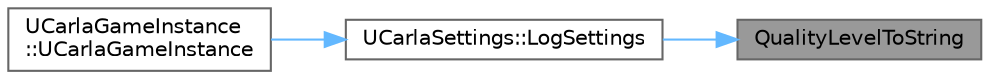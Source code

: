 digraph "QualityLevelToString"
{
 // INTERACTIVE_SVG=YES
 // LATEX_PDF_SIZE
  bgcolor="transparent";
  edge [fontname=Helvetica,fontsize=10,labelfontname=Helvetica,labelfontsize=10];
  node [fontname=Helvetica,fontsize=10,shape=box,height=0.2,width=0.4];
  rankdir="RL";
  Node1 [id="Node000001",label="QualityLevelToString",height=0.2,width=0.4,color="gray40", fillcolor="grey60", style="filled", fontcolor="black",tooltip=" "];
  Node1 -> Node2 [id="edge1_Node000001_Node000002",dir="back",color="steelblue1",style="solid",tooltip=" "];
  Node2 [id="Node000002",label="UCarlaSettings::LogSettings",height=0.2,width=0.4,color="grey40", fillcolor="white", style="filled",URL="$d7/d1e/classUCarlaSettings.html#aadaca1c20e5413aab737e3cd63779bd4",tooltip="Log settings values."];
  Node2 -> Node3 [id="edge2_Node000002_Node000003",dir="back",color="steelblue1",style="solid",tooltip=" "];
  Node3 [id="Node000003",label="UCarlaGameInstance\l::UCarlaGameInstance",height=0.2,width=0.4,color="grey40", fillcolor="white", style="filled",URL="$da/d55/classUCarlaGameInstance.html#a3b28f0bd7dba5a2857929f24f87927d2",tooltip=" "];
}
